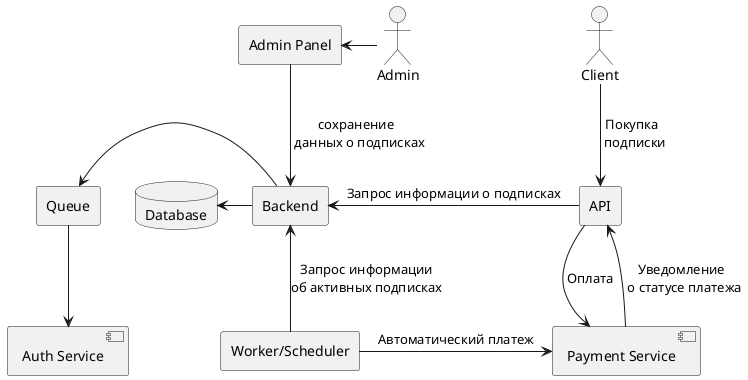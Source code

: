 @startuml
actor Client
actor Admin
rectangle "Admin Panel" as AdminPanel
database "Database" as Database
rectangle "API" as Api
rectangle "Worker/Scheduler" as WorkerScheduler
rectangle "Backend" as Backend
rectangle "Queue" as Queue
component "Auth Service" as AuthService
component "Payment Service" as PaymentService


Admin -left-> AdminPanel
AdminPanel -down-> Backend: сохранение \n данных о подписках
Client -down-> Api : Покупка \n подписки
WorkerScheduler -up-> Backend : Запрос информации\nоб активных подписках
WorkerScheduler -> PaymentService : Автоматический платеж
Backend -left-> Database
Backend -left-> Queue
Queue --> AuthService

Api -down-> PaymentService : Оплата
PaymentService -up-> Api : Уведомление \n о статусе платежа
Api -left-> Backend : Запрос информации о подписках
@enduml